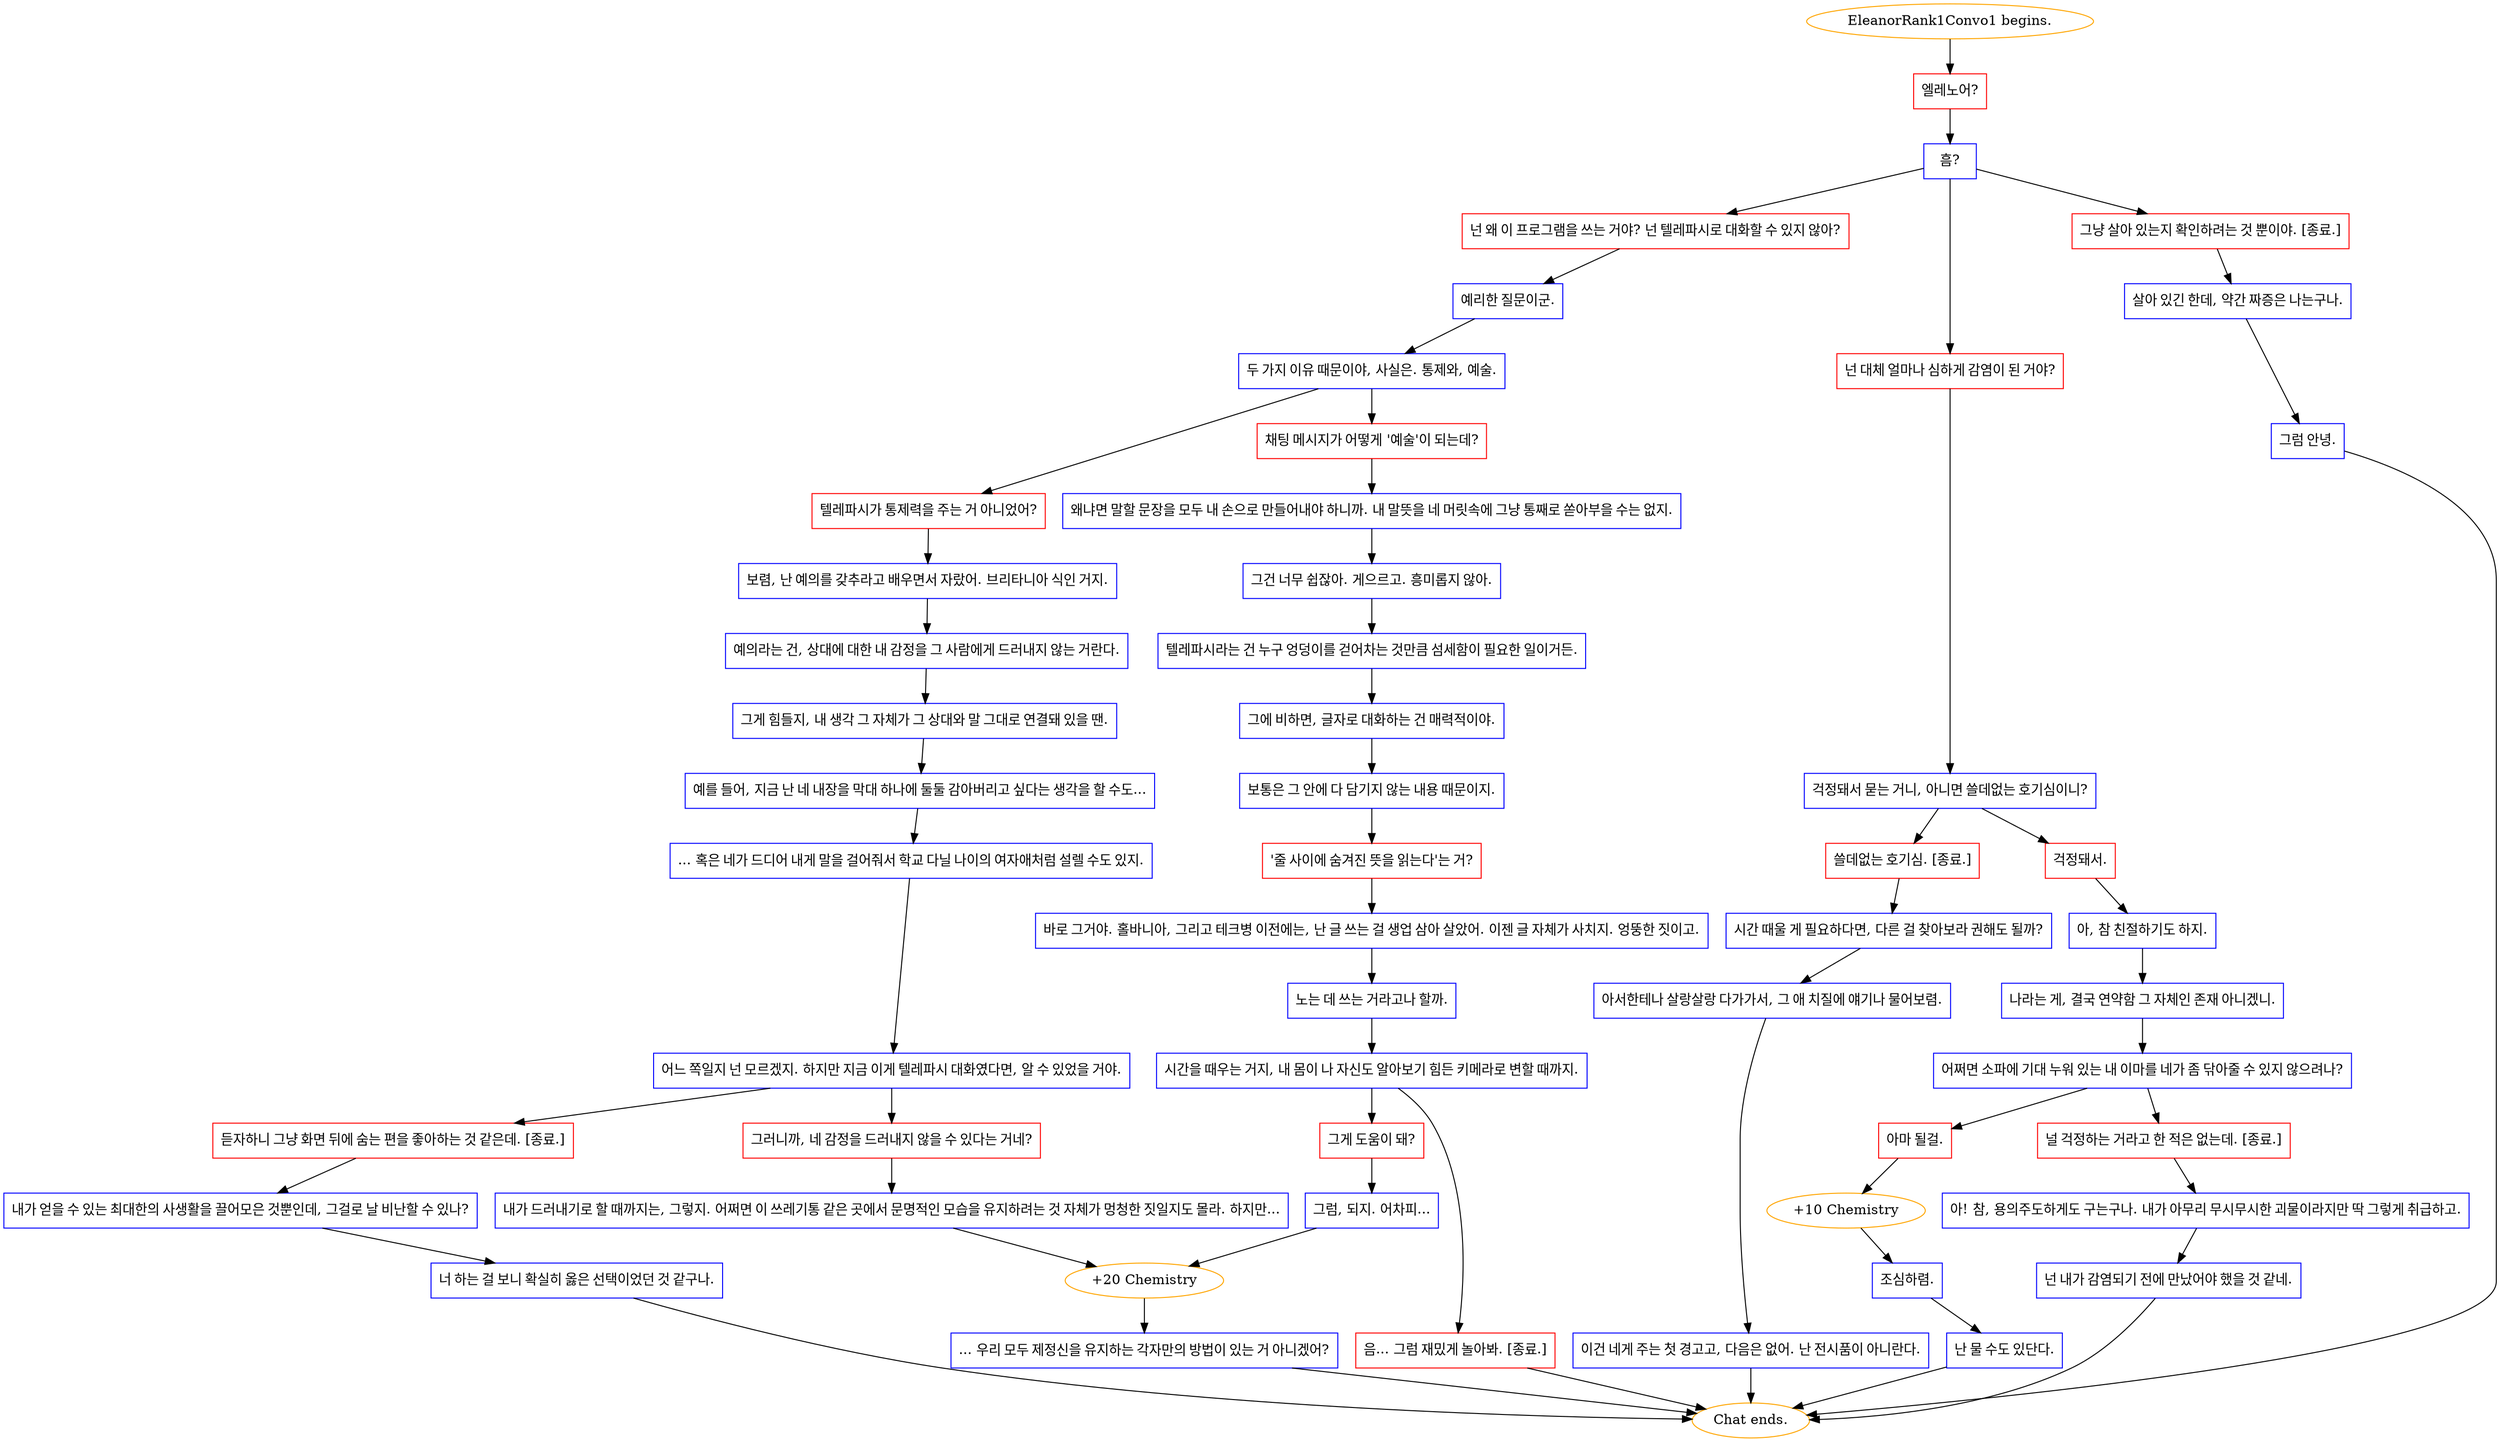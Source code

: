digraph {
	"EleanorRank1Convo1 begins." [color=orange];
		"EleanorRank1Convo1 begins." -> j3175042618;
	j3175042618 [label="엘레노어?",shape=box,color=red];
		j3175042618 -> j1260129728;
	j1260129728 [label="흠?",shape=box,color=blue];
		j1260129728 -> j1095830541;
		j1260129728 -> j1420935749;
		j1260129728 -> j3577133729;
	j1095830541 [label="넌 왜 이 프로그램을 쓰는 거야? 넌 텔레파시로 대화할 수 있지 않아?",shape=box,color=red];
		j1095830541 -> j1440859072;
	j1420935749 [label="넌 대체 얼마나 심하게 감염이 된 거야?",shape=box,color=red];
		j1420935749 -> j414995053;
	j3577133729 [label="그냥 살아 있는지 확인하려는 것 뿐이야. [종료.]",shape=box,color=red];
		j3577133729 -> j3108976694;
	j1440859072 [label="예리한 질문이군.",shape=box,color=blue];
		j1440859072 -> j38567109;
	j414995053 [label="걱정돼서 묻는 거니, 아니면 쓸데없는 호기심이니?",shape=box,color=blue];
		j414995053 -> j3966998746;
		j414995053 -> j2188624109;
	j3108976694 [label="살아 있긴 한데, 약간 짜증은 나는구나.",shape=box,color=blue];
		j3108976694 -> j1926519833;
	j38567109 [label="두 가지 이유 때문이야, 사실은. 통제와, 예술.",shape=box,color=blue];
		j38567109 -> j1246566645;
		j38567109 -> j2919451374;
	j3966998746 [label="걱정돼서.",shape=box,color=red];
		j3966998746 -> j3782839823;
	j2188624109 [label="쓸데없는 호기심. [종료.]",shape=box,color=red];
		j2188624109 -> j2868303130;
	j1926519833 [label="그럼 안녕.",shape=box,color=blue];
		j1926519833 -> "Chat ends.";
	j1246566645 [label="텔레파시가 통제력을 주는 거 아니었어?",shape=box,color=red];
		j1246566645 -> j131992287;
	j2919451374 [label="채팅 메시지가 어떻게 '예술'이 되는데?",shape=box,color=red];
		j2919451374 -> j839669613;
	j3782839823 [label="아, 참 친절하기도 하지.",shape=box,color=blue];
		j3782839823 -> j2351002522;
	j2868303130 [label="시간 때울 게 필요하다면, 다른 걸 찾아보라 권해도 될까?",shape=box,color=blue];
		j2868303130 -> j3654713766;
	"Chat ends." [color=orange];
	j131992287 [label="보렴, 난 예의를 갖추라고 배우면서 자랐어. 브리타니아 식인 거지.",shape=box,color=blue];
		j131992287 -> j1273663049;
	j839669613 [label="왜냐면 말할 문장을 모두 내 손으로 만들어내야 하니까. 내 말뜻을 네 머릿속에 그냥 통째로 쏟아부을 수는 없지.",shape=box,color=blue];
		j839669613 -> j618978480;
	j2351002522 [label="나라는 게, 결국 연약함 그 자체인 존재 아니겠니.",shape=box,color=blue];
		j2351002522 -> j122066455;
	j3654713766 [label="아서한테나 살랑살랑 다가가서, 그 애 치질에 얘기나 물어보렴.",shape=box,color=blue];
		j3654713766 -> j579716956;
	j1273663049 [label="예의라는 건, 상대에 대한 내 감정을 그 사람에게 드러내지 않는 거란다.",shape=box,color=blue];
		j1273663049 -> j2733288051;
	j618978480 [label="그건 너무 쉽잖아. 게으르고. 흥미롭지 않아.",shape=box,color=blue];
		j618978480 -> j2423766274;
	j122066455 [label="어쩌면 소파에 기대 누워 있는 내 이마를 네가 좀 닦아줄 수 있지 않으려나?",shape=box,color=blue];
		j122066455 -> j3639978970;
		j122066455 -> j3752579749;
	j579716956 [label="이건 네게 주는 첫 경고고, 다음은 없어. 난 전시품이 아니란다.",shape=box,color=blue];
		j579716956 -> "Chat ends.";
	j2733288051 [label="그게 힘들지, 내 생각 그 자체가 그 상대와 말 그대로 연결돼 있을 땐.",shape=box,color=blue];
		j2733288051 -> j1165228077;
	j2423766274 [label="텔레파시라는 건 누구 엉덩이를 걷어차는 것만큼 섬세함이 필요한 일이거든.",shape=box,color=blue];
		j2423766274 -> j28200802;
	j3639978970 [label="아마 될걸.",shape=box,color=red];
		j3639978970 -> j3403903409;
	j3752579749 [label="널 걱정하는 거라고 한 적은 없는데. [종료.]",shape=box,color=red];
		j3752579749 -> j3523796304;
	j1165228077 [label="예를 들어, 지금 난 네 내장을 막대 하나에 둘둘 감아버리고 싶다는 생각을 할 수도...",shape=box,color=blue];
		j1165228077 -> j2889624351;
	j28200802 [label="그에 비하면, 글자로 대화하는 건 매력적이야.",shape=box,color=blue];
		j28200802 -> j2268166627;
	j3403903409 [label="+10 Chemistry",color=orange];
		j3403903409 -> j22215392;
	j3523796304 [label="아! 참, 용의주도하게도 구는구나. 내가 아무리 무시무시한 괴물이라지만 딱 그렇게 취급하고.",shape=box,color=blue];
		j3523796304 -> j4027700363;
	j2889624351 [label="... 혹은 네가 드디어 내게 말을 걸어줘서 학교 다닐 나이의 여자애처럼 설렐 수도 있지.",shape=box,color=blue];
		j2889624351 -> j1424293314;
	j2268166627 [label="보통은 그 안에 다 담기지 않는 내용 때문이지.",shape=box,color=blue];
		j2268166627 -> j2011768972;
	j22215392 [label="조심하렴.",shape=box,color=blue];
		j22215392 -> j3894492489;
	j4027700363 [label="넌 내가 감염되기 전에 만났어야 했을 것 같네.",shape=box,color=blue];
		j4027700363 -> "Chat ends.";
	j1424293314 [label="어느 쪽일지 넌 모르겠지. 하지만 지금 이게 텔레파시 대화였다면, 알 수 있었을 거야.",shape=box,color=blue];
		j1424293314 -> j765829328;
		j1424293314 -> j2749907228;
	j2011768972 [label="'줄 사이에 숨겨진 뜻을 읽는다'는 거?",shape=box,color=red];
		j2011768972 -> j2550480235;
	j3894492489 [label="난 물 수도 있단다.",shape=box,color=blue];
		j3894492489 -> "Chat ends.";
	j765829328 [label="그러니까, 네 감정을 드러내지 않을 수 있다는 거네?",shape=box,color=red];
		j765829328 -> j1180864566;
	j2749907228 [label="듣자하니 그냥 화면 뒤에 숨는 편을 좋아하는 것 같은데. [종료.]",shape=box,color=red];
		j2749907228 -> j1768205105;
	j2550480235 [label="바로 그거야. 홀바니아, 그리고 테크병 이전에는, 난 글 쓰는 걸 생업 삼아 살았어. 이젠 글 자체가 사치지. 엉뚱한 짓이고.",shape=box,color=blue];
		j2550480235 -> j2542772545;
	j1180864566 [label="내가 드러내기로 할 때까지는, 그렇지. 어쩌면 이 쓰레기통 같은 곳에서 문명적인 모습을 유지하려는 것 자체가 멍청한 짓일지도 몰라. 하지만...",shape=box,color=blue];
		j1180864566 -> j3847650042;
	j1768205105 [label="내가 얻을 수 있는 최대한의 사생활을 끌어모은 것뿐인데, 그걸로 날 비난할 수 있나?",shape=box,color=blue];
		j1768205105 -> j220176722;
	j2542772545 [label="노는 데 쓰는 거라고나 할까.",shape=box,color=blue];
		j2542772545 -> j469448460;
	j3847650042 [label="+20 Chemistry",color=orange];
		j3847650042 -> j4002563457;
	j220176722 [label="너 하는 걸 보니 확실히 옳은 선택이었던 것 같구나.",shape=box,color=blue];
		j220176722 -> "Chat ends.";
	j469448460 [label="시간을 때우는 거지, 내 몸이 나 자신도 알아보기 힘든 키메라로 변할 때까지.",shape=box,color=blue];
		j469448460 -> j351139416;
		j469448460 -> j2404203372;
	j4002563457 [label="... 우리 모두 제정신을 유지하는 각자만의 방법이 있는 거 아니겠어?",shape=box,color=blue];
		j4002563457 -> "Chat ends.";
	j351139416 [label="그게 도움이 돼?",shape=box,color=red];
		j351139416 -> j2577802482;
	j2404203372 [label="음... 그럼 재밌게 놀아봐. [종료.]",shape=box,color=red];
		j2404203372 -> "Chat ends.";
	j2577802482 [label="그럼, 되지. 어차피...",shape=box,color=blue];
		j2577802482 -> j3847650042;
}